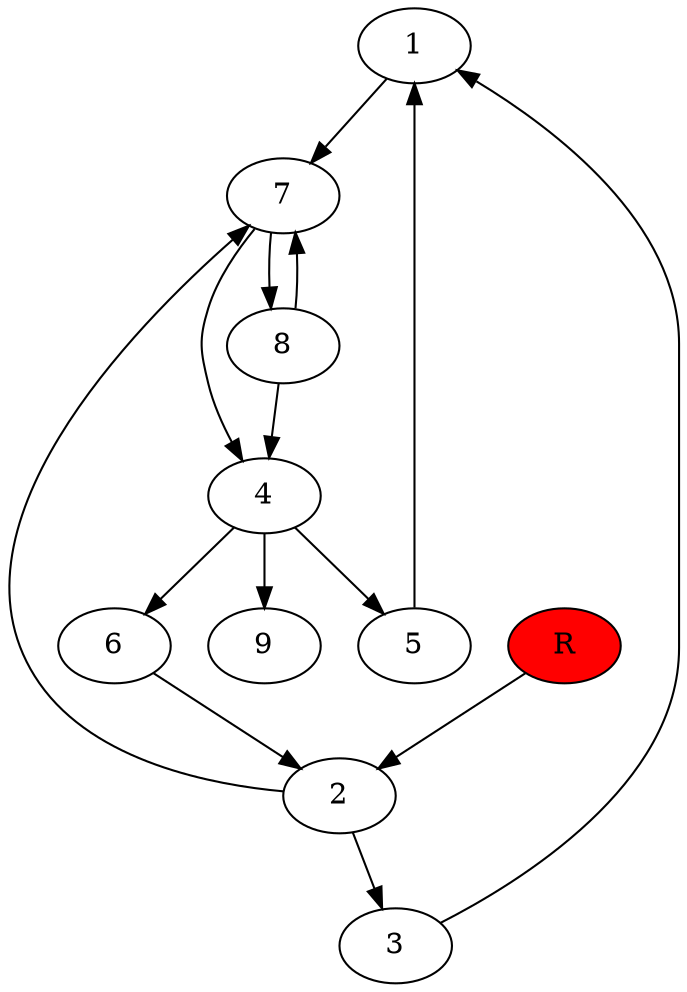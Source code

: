 digraph prb4602 {
	1
	2
	3
	4
	5
	6
	7
	8
	R [fillcolor="#ff0000" style=filled]
	1 -> 7
	2 -> 3
	2 -> 7
	3 -> 1
	4 -> 5
	4 -> 6
	4 -> 9
	5 -> 1
	6 -> 2
	7 -> 4
	7 -> 8
	8 -> 4
	8 -> 7
	R -> 2
}
